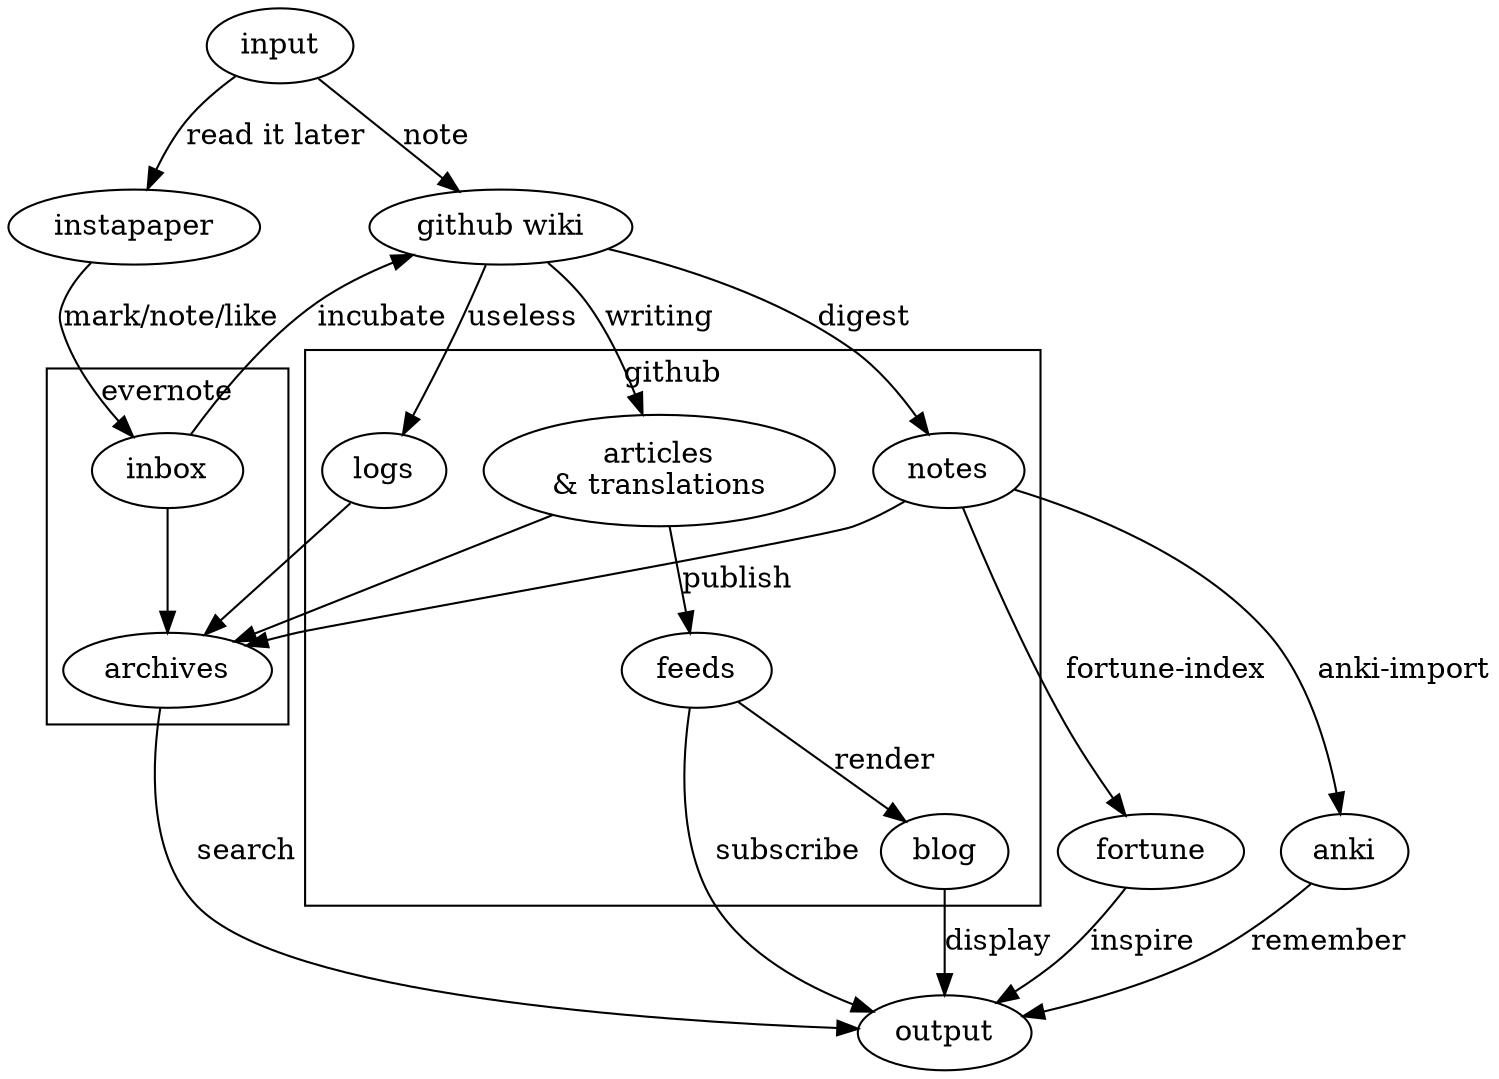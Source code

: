 strict digraph {
    input [label="input"];
    wiki [label="github wiki"];
    instapaper [label="instapaper"];
    subgraph cluster_evernote {
        label="evernote";
        inbox [label="inbox"];
        archives [label="archives"];
    }
    subgraph cluster_github {
        label="github";
        notes [label="notes"];
        articles [label="articles\n& translations"];
        logs [label="logs"];
        feeds [label="feeds"];
        blog [label="blog"];
    }
    anki [label="anki"];
    fortune [label="fortune"];
    output [label="output"];

    input -> wiki [label="note"];
    input -> instapaper [label="read it later"];
    instapaper -> inbox [label="mark/note/like"];
    inbox -> wiki [label="incubate"];
    inbox -> archives;
    wiki -> notes [label="digest"];
    wiki -> articles [label="writing"];
    wiki -> logs [label="useless"];
    articles -> feeds [label="publish"];
    feeds -> blog [label="render"];
    { notes, articles, logs } -> archives;
    notes -> anki [label="anki-import"];
    notes -> fortune [label="fortune-index"];

    feeds -> output [label="subscribe"];
    blog -> output [label="display"];
    anki -> output [label="remember"];
    fortune -> output [label="inspire"];
    archives -> output [label="search"];
}
